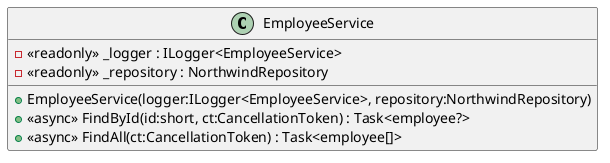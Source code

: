 @startuml
class EmployeeService {
    - <<readonly>> _logger : ILogger<EmployeeService>
    - <<readonly>> _repository : NorthwindRepository
    + EmployeeService(logger:ILogger<EmployeeService>, repository:NorthwindRepository)
    + <<async>> FindById(id:short, ct:CancellationToken) : Task<employee?>
    + <<async>> FindAll(ct:CancellationToken) : Task<employee[]>
}
@enduml
